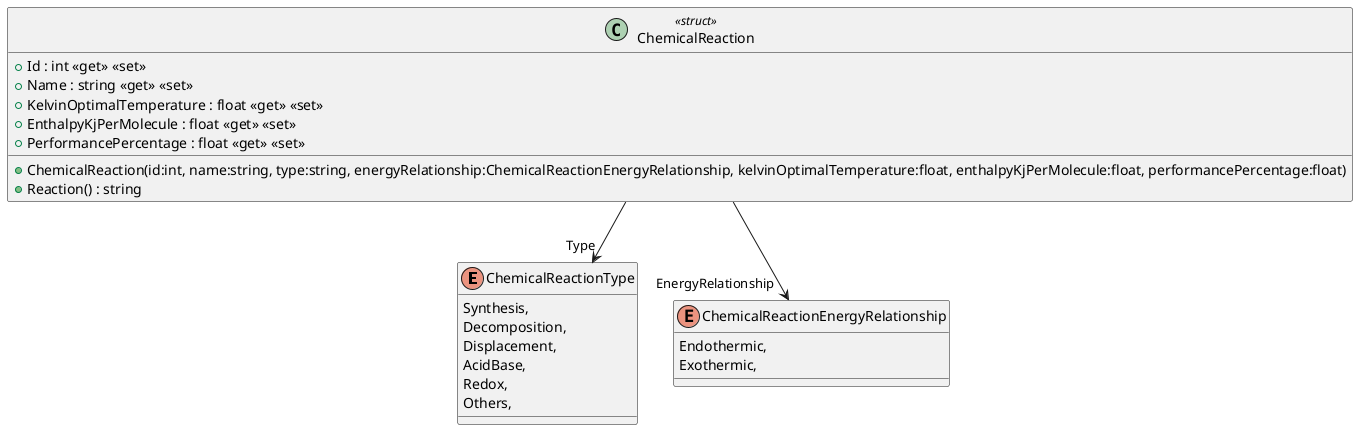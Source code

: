 @startuml
enum ChemicalReactionType {
    Synthesis,
    Decomposition,
    Displacement,
    AcidBase,
    Redox,
    Others,
}
enum ChemicalReactionEnergyRelationship {
    Endothermic,
    Exothermic,
}
class ChemicalReaction <<struct>> {
    + ChemicalReaction(id:int, name:string, type:string, energyRelationship:ChemicalReactionEnergyRelationship, kelvinOptimalTemperature:float, enthalpyKjPerMolecule:float, performancePercentage:float)
    + Id : int <<get>> <<set>>
    + Name : string <<get>> <<set>>
    + KelvinOptimalTemperature : float <<get>> <<set>>
    + EnthalpyKjPerMolecule : float <<get>> <<set>>
    + PerformancePercentage : float <<get>> <<set>>
    + Reaction() : string
}
ChemicalReaction --> "Type" ChemicalReactionType
ChemicalReaction --> "EnergyRelationship" ChemicalReactionEnergyRelationship
@enduml
